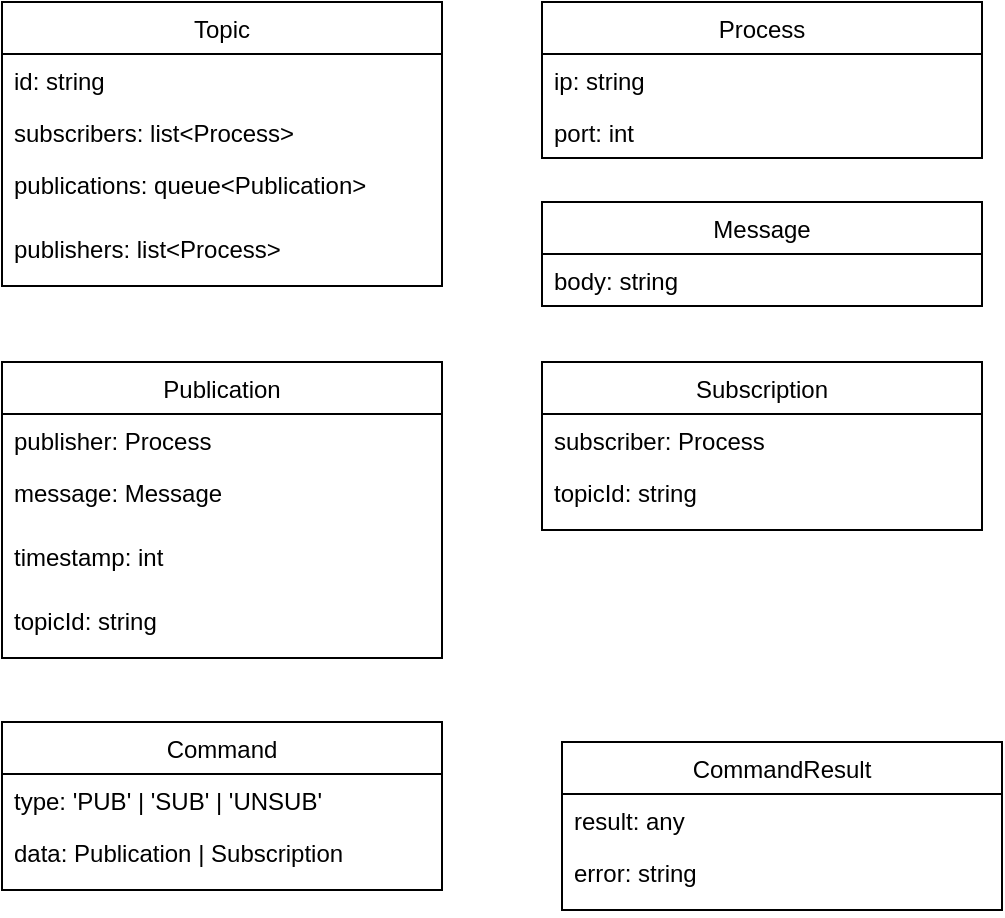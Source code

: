 <mxfile version="15.2.9" type="device"><diagram id="1X6hRFlGfM_Lx9-ndhUF" name="Page-1"><mxGraphModel dx="868" dy="478" grid="1" gridSize="10" guides="1" tooltips="1" connect="1" arrows="1" fold="1" page="1" pageScale="1" pageWidth="827" pageHeight="1169" math="0" shadow="0"><root><mxCell id="0"/><mxCell id="1" parent="0"/><mxCell id="a55SfNO8Y_wq8xDklcC--8" value="Topic" style="swimlane;fontStyle=0;childLayout=stackLayout;horizontal=1;startSize=26;fillColor=none;horizontalStack=0;resizeParent=1;resizeParentMax=0;resizeLast=0;collapsible=1;marginBottom=0;" parent="1" vertex="1"><mxGeometry x="260" y="200" width="220" height="142" as="geometry"/></mxCell><mxCell id="a55SfNO8Y_wq8xDklcC--9" value="id: string" style="text;strokeColor=none;fillColor=none;align=left;verticalAlign=top;spacingLeft=4;spacingRight=4;overflow=hidden;rotatable=0;points=[[0,0.5],[1,0.5]];portConstraint=eastwest;" parent="a55SfNO8Y_wq8xDklcC--8" vertex="1"><mxGeometry y="26" width="220" height="26" as="geometry"/></mxCell><mxCell id="a55SfNO8Y_wq8xDklcC--10" value="subscribers: list&lt;Process&gt;" style="text;strokeColor=none;fillColor=none;align=left;verticalAlign=top;spacingLeft=4;spacingRight=4;overflow=hidden;rotatable=0;points=[[0,0.5],[1,0.5]];portConstraint=eastwest;" parent="a55SfNO8Y_wq8xDklcC--8" vertex="1"><mxGeometry y="52" width="220" height="26" as="geometry"/></mxCell><mxCell id="a55SfNO8Y_wq8xDklcC--11" value="publications: queue&lt;Publication&gt;" style="text;strokeColor=none;fillColor=none;align=left;verticalAlign=top;spacingLeft=4;spacingRight=4;overflow=hidden;rotatable=0;points=[[0,0.5],[1,0.5]];portConstraint=eastwest;" parent="a55SfNO8Y_wq8xDklcC--8" vertex="1"><mxGeometry y="78" width="220" height="32" as="geometry"/></mxCell><mxCell id="a55SfNO8Y_wq8xDklcC--16" value="publishers: list&lt;Process&gt;" style="text;strokeColor=none;fillColor=none;align=left;verticalAlign=top;spacingLeft=4;spacingRight=4;overflow=hidden;rotatable=0;points=[[0,0.5],[1,0.5]];portConstraint=eastwest;" parent="a55SfNO8Y_wq8xDklcC--8" vertex="1"><mxGeometry y="110" width="220" height="32" as="geometry"/></mxCell><mxCell id="a55SfNO8Y_wq8xDklcC--18" value="Process" style="swimlane;fontStyle=0;childLayout=stackLayout;horizontal=1;startSize=26;fillColor=none;horizontalStack=0;resizeParent=1;resizeParentMax=0;resizeLast=0;collapsible=1;marginBottom=0;" parent="1" vertex="1"><mxGeometry x="530" y="200" width="220" height="78" as="geometry"/></mxCell><mxCell id="a55SfNO8Y_wq8xDklcC--19" value="ip: string" style="text;strokeColor=none;fillColor=none;align=left;verticalAlign=top;spacingLeft=4;spacingRight=4;overflow=hidden;rotatable=0;points=[[0,0.5],[1,0.5]];portConstraint=eastwest;" parent="a55SfNO8Y_wq8xDklcC--18" vertex="1"><mxGeometry y="26" width="220" height="26" as="geometry"/></mxCell><mxCell id="a55SfNO8Y_wq8xDklcC--20" value="port: int" style="text;strokeColor=none;fillColor=none;align=left;verticalAlign=top;spacingLeft=4;spacingRight=4;overflow=hidden;rotatable=0;points=[[0,0.5],[1,0.5]];portConstraint=eastwest;" parent="a55SfNO8Y_wq8xDklcC--18" vertex="1"><mxGeometry y="52" width="220" height="26" as="geometry"/></mxCell><mxCell id="a55SfNO8Y_wq8xDklcC--23" value="Publication" style="swimlane;fontStyle=0;childLayout=stackLayout;horizontal=1;startSize=26;fillColor=none;horizontalStack=0;resizeParent=1;resizeParentMax=0;resizeLast=0;collapsible=1;marginBottom=0;" parent="1" vertex="1"><mxGeometry x="260" y="380" width="220" height="148" as="geometry"/></mxCell><mxCell id="a55SfNO8Y_wq8xDklcC--25" value="publisher: Process" style="text;strokeColor=none;fillColor=none;align=left;verticalAlign=top;spacingLeft=4;spacingRight=4;overflow=hidden;rotatable=0;points=[[0,0.5],[1,0.5]];portConstraint=eastwest;" parent="a55SfNO8Y_wq8xDklcC--23" vertex="1"><mxGeometry y="26" width="220" height="26" as="geometry"/></mxCell><mxCell id="a55SfNO8Y_wq8xDklcC--26" value="message: Message" style="text;strokeColor=none;fillColor=none;align=left;verticalAlign=top;spacingLeft=4;spacingRight=4;overflow=hidden;rotatable=0;points=[[0,0.5],[1,0.5]];portConstraint=eastwest;" parent="a55SfNO8Y_wq8xDklcC--23" vertex="1"><mxGeometry y="52" width="220" height="32" as="geometry"/></mxCell><mxCell id="a55SfNO8Y_wq8xDklcC--27" value="timestamp: int" style="text;strokeColor=none;fillColor=none;align=left;verticalAlign=top;spacingLeft=4;spacingRight=4;overflow=hidden;rotatable=0;points=[[0,0.5],[1,0.5]];portConstraint=eastwest;" parent="a55SfNO8Y_wq8xDklcC--23" vertex="1"><mxGeometry y="84" width="220" height="32" as="geometry"/></mxCell><mxCell id="uxJcLFk6xwU1m7THxaPX-6" value="topicId: string" style="text;strokeColor=none;fillColor=none;align=left;verticalAlign=top;spacingLeft=4;spacingRight=4;overflow=hidden;rotatable=0;points=[[0,0.5],[1,0.5]];portConstraint=eastwest;" vertex="1" parent="a55SfNO8Y_wq8xDklcC--23"><mxGeometry y="116" width="220" height="32" as="geometry"/></mxCell><mxCell id="a55SfNO8Y_wq8xDklcC--28" value="Message" style="swimlane;fontStyle=0;childLayout=stackLayout;horizontal=1;startSize=26;fillColor=none;horizontalStack=0;resizeParent=1;resizeParentMax=0;resizeLast=0;collapsible=1;marginBottom=0;" parent="1" vertex="1"><mxGeometry x="530" y="300" width="220" height="52" as="geometry"/></mxCell><mxCell id="a55SfNO8Y_wq8xDklcC--29" value="body: string" style="text;strokeColor=none;fillColor=none;align=left;verticalAlign=top;spacingLeft=4;spacingRight=4;overflow=hidden;rotatable=0;points=[[0,0.5],[1,0.5]];portConstraint=eastwest;" parent="a55SfNO8Y_wq8xDklcC--28" vertex="1"><mxGeometry y="26" width="220" height="26" as="geometry"/></mxCell><mxCell id="uxJcLFk6xwU1m7THxaPX-1" value="Subscription" style="swimlane;fontStyle=0;childLayout=stackLayout;horizontal=1;startSize=26;fillColor=none;horizontalStack=0;resizeParent=1;resizeParentMax=0;resizeLast=0;collapsible=1;marginBottom=0;" vertex="1" parent="1"><mxGeometry x="530" y="380" width="220" height="84" as="geometry"/></mxCell><mxCell id="uxJcLFk6xwU1m7THxaPX-2" value="subscriber: Process" style="text;strokeColor=none;fillColor=none;align=left;verticalAlign=top;spacingLeft=4;spacingRight=4;overflow=hidden;rotatable=0;points=[[0,0.5],[1,0.5]];portConstraint=eastwest;" vertex="1" parent="uxJcLFk6xwU1m7THxaPX-1"><mxGeometry y="26" width="220" height="26" as="geometry"/></mxCell><mxCell id="uxJcLFk6xwU1m7THxaPX-7" value="topicId: string" style="text;strokeColor=none;fillColor=none;align=left;verticalAlign=top;spacingLeft=4;spacingRight=4;overflow=hidden;rotatable=0;points=[[0,0.5],[1,0.5]];portConstraint=eastwest;" vertex="1" parent="uxJcLFk6xwU1m7THxaPX-1"><mxGeometry y="52" width="220" height="32" as="geometry"/></mxCell><mxCell id="uxJcLFk6xwU1m7THxaPX-8" value="Command" style="swimlane;fontStyle=0;childLayout=stackLayout;horizontal=1;startSize=26;fillColor=none;horizontalStack=0;resizeParent=1;resizeParentMax=0;resizeLast=0;collapsible=1;marginBottom=0;" vertex="1" parent="1"><mxGeometry x="260" y="560" width="220" height="84" as="geometry"/></mxCell><mxCell id="uxJcLFk6xwU1m7THxaPX-9" value="type: 'PUB' | 'SUB' | 'UNSUB' " style="text;strokeColor=none;fillColor=none;align=left;verticalAlign=top;spacingLeft=4;spacingRight=4;overflow=hidden;rotatable=0;points=[[0,0.5],[1,0.5]];portConstraint=eastwest;" vertex="1" parent="uxJcLFk6xwU1m7THxaPX-8"><mxGeometry y="26" width="220" height="26" as="geometry"/></mxCell><mxCell id="uxJcLFk6xwU1m7THxaPX-10" value="data: Publication | Subscription" style="text;strokeColor=none;fillColor=none;align=left;verticalAlign=top;spacingLeft=4;spacingRight=4;overflow=hidden;rotatable=0;points=[[0,0.5],[1,0.5]];portConstraint=eastwest;" vertex="1" parent="uxJcLFk6xwU1m7THxaPX-8"><mxGeometry y="52" width="220" height="32" as="geometry"/></mxCell><mxCell id="uxJcLFk6xwU1m7THxaPX-11" value="CommandResult" style="swimlane;fontStyle=0;childLayout=stackLayout;horizontal=1;startSize=26;fillColor=none;horizontalStack=0;resizeParent=1;resizeParentMax=0;resizeLast=0;collapsible=1;marginBottom=0;" vertex="1" parent="1"><mxGeometry x="540" y="570" width="220" height="84" as="geometry"/></mxCell><mxCell id="uxJcLFk6xwU1m7THxaPX-12" value="result: any" style="text;strokeColor=none;fillColor=none;align=left;verticalAlign=top;spacingLeft=4;spacingRight=4;overflow=hidden;rotatable=0;points=[[0,0.5],[1,0.5]];portConstraint=eastwest;" vertex="1" parent="uxJcLFk6xwU1m7THxaPX-11"><mxGeometry y="26" width="220" height="26" as="geometry"/></mxCell><mxCell id="uxJcLFk6xwU1m7THxaPX-13" value="error: string" style="text;strokeColor=none;fillColor=none;align=left;verticalAlign=top;spacingLeft=4;spacingRight=4;overflow=hidden;rotatable=0;points=[[0,0.5],[1,0.5]];portConstraint=eastwest;" vertex="1" parent="uxJcLFk6xwU1m7THxaPX-11"><mxGeometry y="52" width="220" height="32" as="geometry"/></mxCell></root></mxGraphModel></diagram></mxfile>